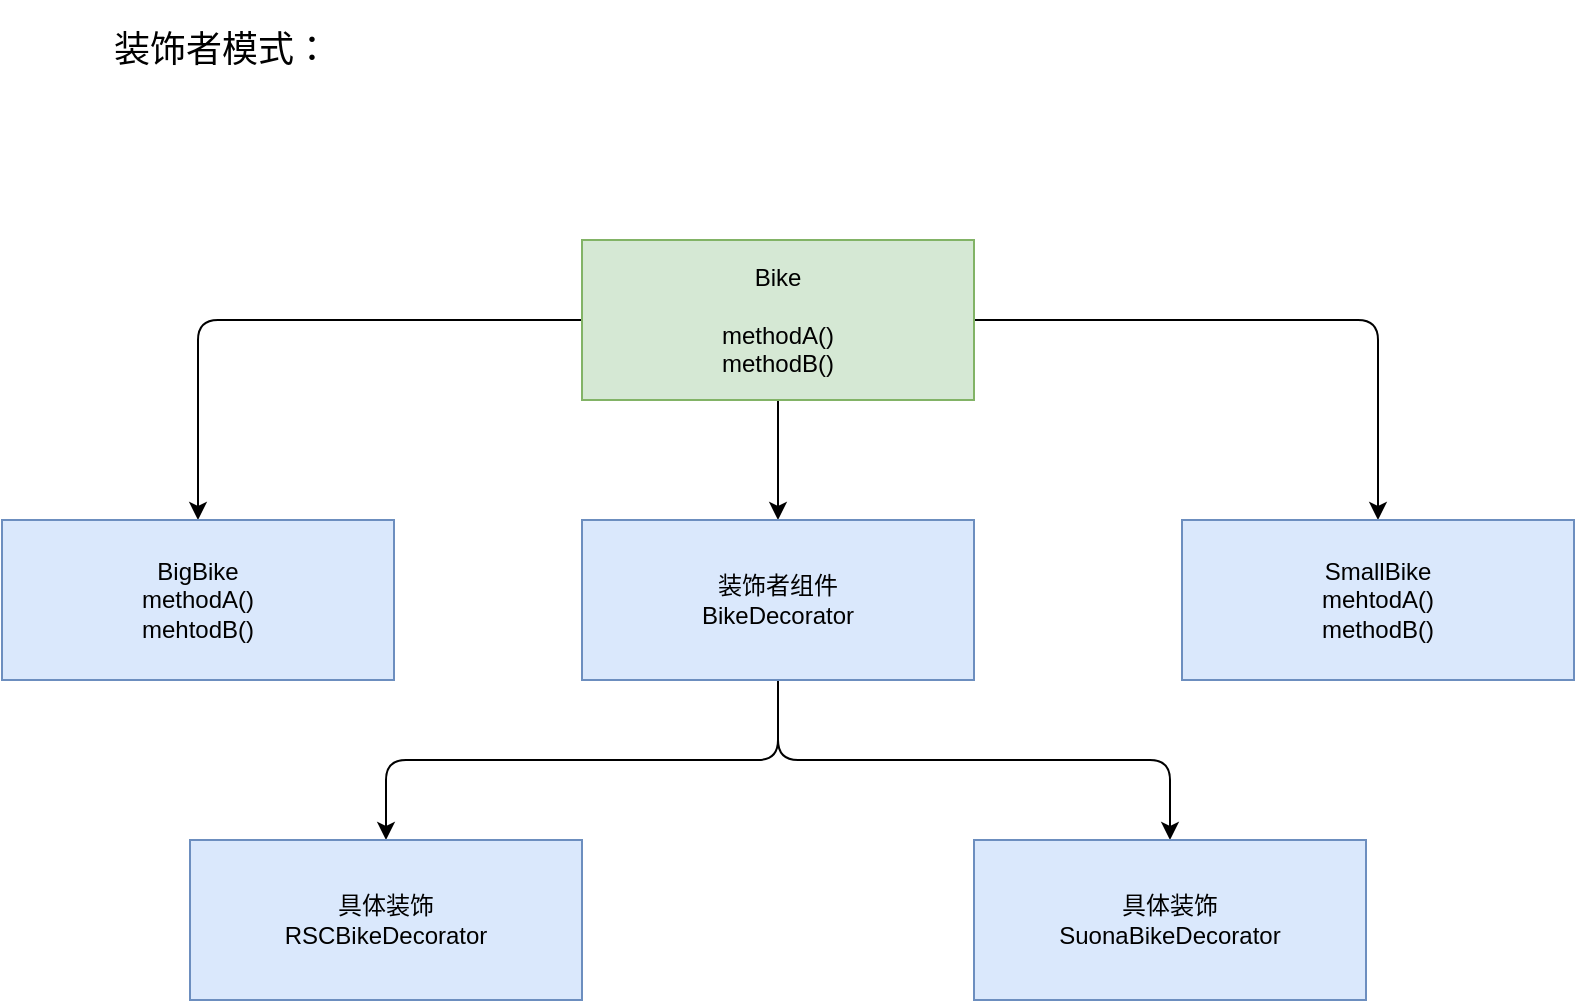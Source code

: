 <mxfile version="13.10.0" type="github">
  <diagram id="iOUBFtHq3W5OPp4owIrx" name="Page-1">
    <mxGraphModel dx="1422" dy="762" grid="1" gridSize="10" guides="1" tooltips="1" connect="1" arrows="1" fold="1" page="1" pageScale="1" pageWidth="827" pageHeight="1169" math="0" shadow="0">
      <root>
        <mxCell id="0" />
        <mxCell id="1" parent="0" />
        <mxCell id="LzQWK56zOMO2MJdxcZOq-3" style="edgeStyle=orthogonalEdgeStyle;rounded=1;orthogonalLoop=1;jettySize=auto;html=1;entryX=0.5;entryY=0;entryDx=0;entryDy=0;" edge="1" parent="1" source="LzQWK56zOMO2MJdxcZOq-1" target="LzQWK56zOMO2MJdxcZOq-2">
          <mxGeometry relative="1" as="geometry" />
        </mxCell>
        <mxCell id="LzQWK56zOMO2MJdxcZOq-11" style="edgeStyle=orthogonalEdgeStyle;rounded=1;orthogonalLoop=1;jettySize=auto;html=1;" edge="1" parent="1" source="LzQWK56zOMO2MJdxcZOq-1" target="LzQWK56zOMO2MJdxcZOq-10">
          <mxGeometry relative="1" as="geometry" />
        </mxCell>
        <mxCell id="LzQWK56zOMO2MJdxcZOq-12" style="edgeStyle=orthogonalEdgeStyle;rounded=1;orthogonalLoop=1;jettySize=auto;html=1;" edge="1" parent="1" source="LzQWK56zOMO2MJdxcZOq-1" target="LzQWK56zOMO2MJdxcZOq-9">
          <mxGeometry relative="1" as="geometry" />
        </mxCell>
        <mxCell id="LzQWK56zOMO2MJdxcZOq-1" value="Bike&lt;br&gt;&lt;br&gt;methodA()&lt;br&gt;methodB()" style="rounded=0;whiteSpace=wrap;html=1;fillColor=#d5e8d4;strokeColor=#82b366;" vertex="1" parent="1">
          <mxGeometry x="311" y="150" width="196" height="80" as="geometry" />
        </mxCell>
        <mxCell id="LzQWK56zOMO2MJdxcZOq-6" style="edgeStyle=orthogonalEdgeStyle;rounded=1;orthogonalLoop=1;jettySize=auto;html=1;" edge="1" parent="1" source="LzQWK56zOMO2MJdxcZOq-2" target="LzQWK56zOMO2MJdxcZOq-4">
          <mxGeometry relative="1" as="geometry" />
        </mxCell>
        <mxCell id="LzQWK56zOMO2MJdxcZOq-7" style="edgeStyle=orthogonalEdgeStyle;rounded=1;orthogonalLoop=1;jettySize=auto;html=1;" edge="1" parent="1" source="LzQWK56zOMO2MJdxcZOq-2" target="LzQWK56zOMO2MJdxcZOq-5">
          <mxGeometry relative="1" as="geometry" />
        </mxCell>
        <mxCell id="LzQWK56zOMO2MJdxcZOq-2" value="装饰者组件&lt;br&gt;BikeDecorator" style="rounded=0;whiteSpace=wrap;html=1;fillColor=#dae8fc;strokeColor=#6c8ebf;" vertex="1" parent="1">
          <mxGeometry x="311" y="290" width="196" height="80" as="geometry" />
        </mxCell>
        <mxCell id="LzQWK56zOMO2MJdxcZOq-4" value="具体装饰&lt;br&gt;RSCBikeDecorator&lt;br&gt;" style="rounded=0;whiteSpace=wrap;html=1;fillColor=#dae8fc;strokeColor=#6c8ebf;" vertex="1" parent="1">
          <mxGeometry x="115" y="450" width="196" height="80" as="geometry" />
        </mxCell>
        <mxCell id="LzQWK56zOMO2MJdxcZOq-5" value="具体装饰&lt;br&gt;SuonaBikeDecorator" style="rounded=0;whiteSpace=wrap;html=1;fillColor=#dae8fc;strokeColor=#6c8ebf;" vertex="1" parent="1">
          <mxGeometry x="507" y="450" width="196" height="80" as="geometry" />
        </mxCell>
        <mxCell id="LzQWK56zOMO2MJdxcZOq-9" value="BigBike&lt;br&gt;methodA()&lt;br&gt;mehtodB()" style="rounded=0;whiteSpace=wrap;html=1;fillColor=#dae8fc;strokeColor=#6c8ebf;" vertex="1" parent="1">
          <mxGeometry x="21" y="290" width="196" height="80" as="geometry" />
        </mxCell>
        <mxCell id="LzQWK56zOMO2MJdxcZOq-10" value="SmallBike&lt;br&gt;mehtodA()&lt;br&gt;methodB()" style="rounded=0;whiteSpace=wrap;html=1;fillColor=#dae8fc;strokeColor=#6c8ebf;" vertex="1" parent="1">
          <mxGeometry x="611" y="290" width="196" height="80" as="geometry" />
        </mxCell>
        <mxCell id="LzQWK56zOMO2MJdxcZOq-13" value="&lt;font style=&quot;font-size: 18px&quot;&gt;装饰者模式：&lt;/font&gt;" style="text;html=1;strokeColor=none;fillColor=none;align=left;verticalAlign=middle;whiteSpace=wrap;rounded=0;" vertex="1" parent="1">
          <mxGeometry x="75" y="30" width="315" height="50" as="geometry" />
        </mxCell>
      </root>
    </mxGraphModel>
  </diagram>
</mxfile>
